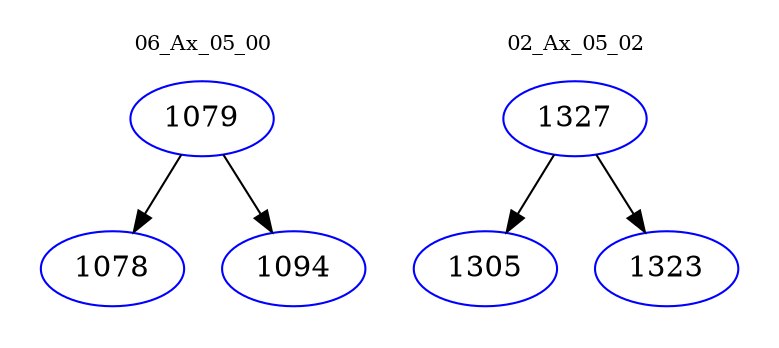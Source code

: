 digraph{
subgraph cluster_0 {
color = white
label = "06_Ax_05_00";
fontsize=10;
T0_1079 [label="1079", color="blue"]
T0_1079 -> T0_1078 [color="black"]
T0_1078 [label="1078", color="blue"]
T0_1079 -> T0_1094 [color="black"]
T0_1094 [label="1094", color="blue"]
}
subgraph cluster_1 {
color = white
label = "02_Ax_05_02";
fontsize=10;
T1_1327 [label="1327", color="blue"]
T1_1327 -> T1_1305 [color="black"]
T1_1305 [label="1305", color="blue"]
T1_1327 -> T1_1323 [color="black"]
T1_1323 [label="1323", color="blue"]
}
}
